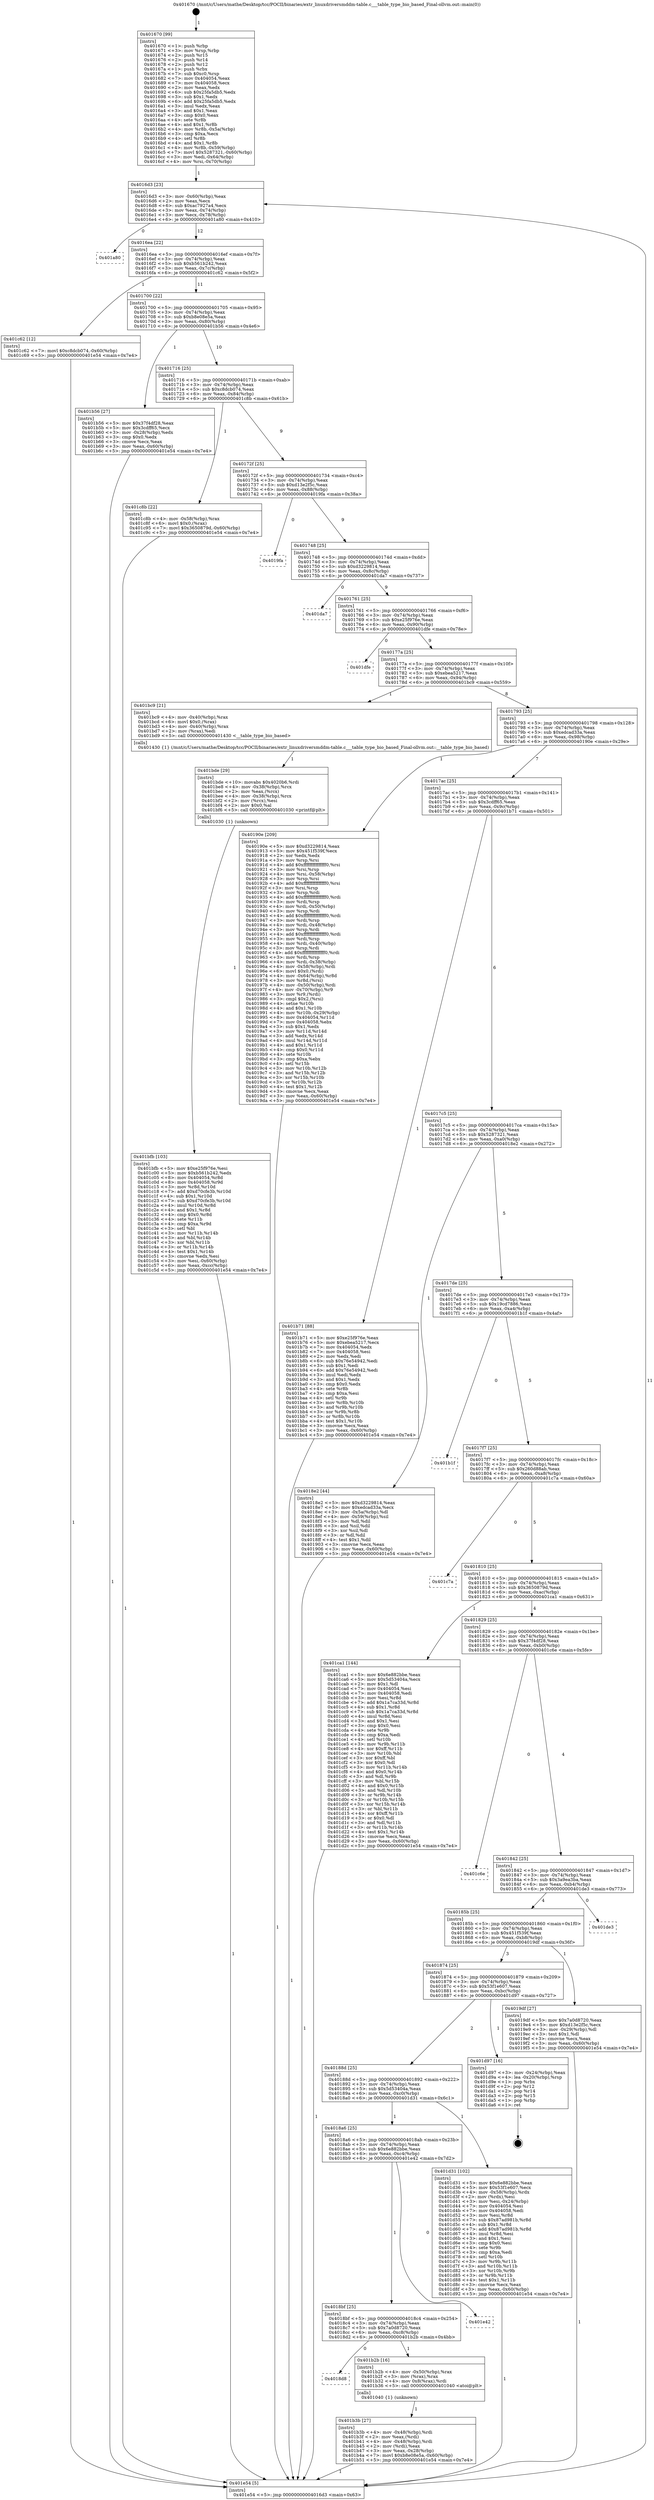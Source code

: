 digraph "0x401670" {
  label = "0x401670 (/mnt/c/Users/mathe/Desktop/tcc/POCII/binaries/extr_linuxdriversmddm-table.c___table_type_bio_based_Final-ollvm.out::main(0))"
  labelloc = "t"
  node[shape=record]

  Entry [label="",width=0.3,height=0.3,shape=circle,fillcolor=black,style=filled]
  "0x4016d3" [label="{
     0x4016d3 [23]\l
     | [instrs]\l
     &nbsp;&nbsp;0x4016d3 \<+3\>: mov -0x60(%rbp),%eax\l
     &nbsp;&nbsp;0x4016d6 \<+2\>: mov %eax,%ecx\l
     &nbsp;&nbsp;0x4016d8 \<+6\>: sub $0xac7927a4,%ecx\l
     &nbsp;&nbsp;0x4016de \<+3\>: mov %eax,-0x74(%rbp)\l
     &nbsp;&nbsp;0x4016e1 \<+3\>: mov %ecx,-0x78(%rbp)\l
     &nbsp;&nbsp;0x4016e4 \<+6\>: je 0000000000401a80 \<main+0x410\>\l
  }"]
  "0x401a80" [label="{
     0x401a80\l
  }", style=dashed]
  "0x4016ea" [label="{
     0x4016ea [22]\l
     | [instrs]\l
     &nbsp;&nbsp;0x4016ea \<+5\>: jmp 00000000004016ef \<main+0x7f\>\l
     &nbsp;&nbsp;0x4016ef \<+3\>: mov -0x74(%rbp),%eax\l
     &nbsp;&nbsp;0x4016f2 \<+5\>: sub $0xb561b242,%eax\l
     &nbsp;&nbsp;0x4016f7 \<+3\>: mov %eax,-0x7c(%rbp)\l
     &nbsp;&nbsp;0x4016fa \<+6\>: je 0000000000401c62 \<main+0x5f2\>\l
  }"]
  Exit [label="",width=0.3,height=0.3,shape=circle,fillcolor=black,style=filled,peripheries=2]
  "0x401c62" [label="{
     0x401c62 [12]\l
     | [instrs]\l
     &nbsp;&nbsp;0x401c62 \<+7\>: movl $0xc8dcb074,-0x60(%rbp)\l
     &nbsp;&nbsp;0x401c69 \<+5\>: jmp 0000000000401e54 \<main+0x7e4\>\l
  }"]
  "0x401700" [label="{
     0x401700 [22]\l
     | [instrs]\l
     &nbsp;&nbsp;0x401700 \<+5\>: jmp 0000000000401705 \<main+0x95\>\l
     &nbsp;&nbsp;0x401705 \<+3\>: mov -0x74(%rbp),%eax\l
     &nbsp;&nbsp;0x401708 \<+5\>: sub $0xb8e08e5a,%eax\l
     &nbsp;&nbsp;0x40170d \<+3\>: mov %eax,-0x80(%rbp)\l
     &nbsp;&nbsp;0x401710 \<+6\>: je 0000000000401b56 \<main+0x4e6\>\l
  }"]
  "0x401bfb" [label="{
     0x401bfb [103]\l
     | [instrs]\l
     &nbsp;&nbsp;0x401bfb \<+5\>: mov $0xe25f976e,%esi\l
     &nbsp;&nbsp;0x401c00 \<+5\>: mov $0xb561b242,%edx\l
     &nbsp;&nbsp;0x401c05 \<+8\>: mov 0x404054,%r8d\l
     &nbsp;&nbsp;0x401c0d \<+8\>: mov 0x404058,%r9d\l
     &nbsp;&nbsp;0x401c15 \<+3\>: mov %r8d,%r10d\l
     &nbsp;&nbsp;0x401c18 \<+7\>: add $0xd70cfe3b,%r10d\l
     &nbsp;&nbsp;0x401c1f \<+4\>: sub $0x1,%r10d\l
     &nbsp;&nbsp;0x401c23 \<+7\>: sub $0xd70cfe3b,%r10d\l
     &nbsp;&nbsp;0x401c2a \<+4\>: imul %r10d,%r8d\l
     &nbsp;&nbsp;0x401c2e \<+4\>: and $0x1,%r8d\l
     &nbsp;&nbsp;0x401c32 \<+4\>: cmp $0x0,%r8d\l
     &nbsp;&nbsp;0x401c36 \<+4\>: sete %r11b\l
     &nbsp;&nbsp;0x401c3a \<+4\>: cmp $0xa,%r9d\l
     &nbsp;&nbsp;0x401c3e \<+3\>: setl %bl\l
     &nbsp;&nbsp;0x401c41 \<+3\>: mov %r11b,%r14b\l
     &nbsp;&nbsp;0x401c44 \<+3\>: and %bl,%r14b\l
     &nbsp;&nbsp;0x401c47 \<+3\>: xor %bl,%r11b\l
     &nbsp;&nbsp;0x401c4a \<+3\>: or %r11b,%r14b\l
     &nbsp;&nbsp;0x401c4d \<+4\>: test $0x1,%r14b\l
     &nbsp;&nbsp;0x401c51 \<+3\>: cmovne %edx,%esi\l
     &nbsp;&nbsp;0x401c54 \<+3\>: mov %esi,-0x60(%rbp)\l
     &nbsp;&nbsp;0x401c57 \<+6\>: mov %eax,-0xcc(%rbp)\l
     &nbsp;&nbsp;0x401c5d \<+5\>: jmp 0000000000401e54 \<main+0x7e4\>\l
  }"]
  "0x401b56" [label="{
     0x401b56 [27]\l
     | [instrs]\l
     &nbsp;&nbsp;0x401b56 \<+5\>: mov $0x37f4df28,%eax\l
     &nbsp;&nbsp;0x401b5b \<+5\>: mov $0x3cdff65,%ecx\l
     &nbsp;&nbsp;0x401b60 \<+3\>: mov -0x28(%rbp),%edx\l
     &nbsp;&nbsp;0x401b63 \<+3\>: cmp $0x0,%edx\l
     &nbsp;&nbsp;0x401b66 \<+3\>: cmove %ecx,%eax\l
     &nbsp;&nbsp;0x401b69 \<+3\>: mov %eax,-0x60(%rbp)\l
     &nbsp;&nbsp;0x401b6c \<+5\>: jmp 0000000000401e54 \<main+0x7e4\>\l
  }"]
  "0x401716" [label="{
     0x401716 [25]\l
     | [instrs]\l
     &nbsp;&nbsp;0x401716 \<+5\>: jmp 000000000040171b \<main+0xab\>\l
     &nbsp;&nbsp;0x40171b \<+3\>: mov -0x74(%rbp),%eax\l
     &nbsp;&nbsp;0x40171e \<+5\>: sub $0xc8dcb074,%eax\l
     &nbsp;&nbsp;0x401723 \<+6\>: mov %eax,-0x84(%rbp)\l
     &nbsp;&nbsp;0x401729 \<+6\>: je 0000000000401c8b \<main+0x61b\>\l
  }"]
  "0x401bde" [label="{
     0x401bde [29]\l
     | [instrs]\l
     &nbsp;&nbsp;0x401bde \<+10\>: movabs $0x4020b6,%rdi\l
     &nbsp;&nbsp;0x401be8 \<+4\>: mov -0x38(%rbp),%rcx\l
     &nbsp;&nbsp;0x401bec \<+2\>: mov %eax,(%rcx)\l
     &nbsp;&nbsp;0x401bee \<+4\>: mov -0x38(%rbp),%rcx\l
     &nbsp;&nbsp;0x401bf2 \<+2\>: mov (%rcx),%esi\l
     &nbsp;&nbsp;0x401bf4 \<+2\>: mov $0x0,%al\l
     &nbsp;&nbsp;0x401bf6 \<+5\>: call 0000000000401030 \<printf@plt\>\l
     | [calls]\l
     &nbsp;&nbsp;0x401030 \{1\} (unknown)\l
  }"]
  "0x401c8b" [label="{
     0x401c8b [22]\l
     | [instrs]\l
     &nbsp;&nbsp;0x401c8b \<+4\>: mov -0x58(%rbp),%rax\l
     &nbsp;&nbsp;0x401c8f \<+6\>: movl $0x0,(%rax)\l
     &nbsp;&nbsp;0x401c95 \<+7\>: movl $0x3650879d,-0x60(%rbp)\l
     &nbsp;&nbsp;0x401c9c \<+5\>: jmp 0000000000401e54 \<main+0x7e4\>\l
  }"]
  "0x40172f" [label="{
     0x40172f [25]\l
     | [instrs]\l
     &nbsp;&nbsp;0x40172f \<+5\>: jmp 0000000000401734 \<main+0xc4\>\l
     &nbsp;&nbsp;0x401734 \<+3\>: mov -0x74(%rbp),%eax\l
     &nbsp;&nbsp;0x401737 \<+5\>: sub $0xd13e2f5c,%eax\l
     &nbsp;&nbsp;0x40173c \<+6\>: mov %eax,-0x88(%rbp)\l
     &nbsp;&nbsp;0x401742 \<+6\>: je 00000000004019fa \<main+0x38a\>\l
  }"]
  "0x401b3b" [label="{
     0x401b3b [27]\l
     | [instrs]\l
     &nbsp;&nbsp;0x401b3b \<+4\>: mov -0x48(%rbp),%rdi\l
     &nbsp;&nbsp;0x401b3f \<+2\>: mov %eax,(%rdi)\l
     &nbsp;&nbsp;0x401b41 \<+4\>: mov -0x48(%rbp),%rdi\l
     &nbsp;&nbsp;0x401b45 \<+2\>: mov (%rdi),%eax\l
     &nbsp;&nbsp;0x401b47 \<+3\>: mov %eax,-0x28(%rbp)\l
     &nbsp;&nbsp;0x401b4a \<+7\>: movl $0xb8e08e5a,-0x60(%rbp)\l
     &nbsp;&nbsp;0x401b51 \<+5\>: jmp 0000000000401e54 \<main+0x7e4\>\l
  }"]
  "0x4019fa" [label="{
     0x4019fa\l
  }", style=dashed]
  "0x401748" [label="{
     0x401748 [25]\l
     | [instrs]\l
     &nbsp;&nbsp;0x401748 \<+5\>: jmp 000000000040174d \<main+0xdd\>\l
     &nbsp;&nbsp;0x40174d \<+3\>: mov -0x74(%rbp),%eax\l
     &nbsp;&nbsp;0x401750 \<+5\>: sub $0xd3229814,%eax\l
     &nbsp;&nbsp;0x401755 \<+6\>: mov %eax,-0x8c(%rbp)\l
     &nbsp;&nbsp;0x40175b \<+6\>: je 0000000000401da7 \<main+0x737\>\l
  }"]
  "0x4018d8" [label="{
     0x4018d8\l
  }", style=dashed]
  "0x401da7" [label="{
     0x401da7\l
  }", style=dashed]
  "0x401761" [label="{
     0x401761 [25]\l
     | [instrs]\l
     &nbsp;&nbsp;0x401761 \<+5\>: jmp 0000000000401766 \<main+0xf6\>\l
     &nbsp;&nbsp;0x401766 \<+3\>: mov -0x74(%rbp),%eax\l
     &nbsp;&nbsp;0x401769 \<+5\>: sub $0xe25f976e,%eax\l
     &nbsp;&nbsp;0x40176e \<+6\>: mov %eax,-0x90(%rbp)\l
     &nbsp;&nbsp;0x401774 \<+6\>: je 0000000000401dfe \<main+0x78e\>\l
  }"]
  "0x401b2b" [label="{
     0x401b2b [16]\l
     | [instrs]\l
     &nbsp;&nbsp;0x401b2b \<+4\>: mov -0x50(%rbp),%rax\l
     &nbsp;&nbsp;0x401b2f \<+3\>: mov (%rax),%rax\l
     &nbsp;&nbsp;0x401b32 \<+4\>: mov 0x8(%rax),%rdi\l
     &nbsp;&nbsp;0x401b36 \<+5\>: call 0000000000401040 \<atoi@plt\>\l
     | [calls]\l
     &nbsp;&nbsp;0x401040 \{1\} (unknown)\l
  }"]
  "0x401dfe" [label="{
     0x401dfe\l
  }", style=dashed]
  "0x40177a" [label="{
     0x40177a [25]\l
     | [instrs]\l
     &nbsp;&nbsp;0x40177a \<+5\>: jmp 000000000040177f \<main+0x10f\>\l
     &nbsp;&nbsp;0x40177f \<+3\>: mov -0x74(%rbp),%eax\l
     &nbsp;&nbsp;0x401782 \<+5\>: sub $0xebea5217,%eax\l
     &nbsp;&nbsp;0x401787 \<+6\>: mov %eax,-0x94(%rbp)\l
     &nbsp;&nbsp;0x40178d \<+6\>: je 0000000000401bc9 \<main+0x559\>\l
  }"]
  "0x4018bf" [label="{
     0x4018bf [25]\l
     | [instrs]\l
     &nbsp;&nbsp;0x4018bf \<+5\>: jmp 00000000004018c4 \<main+0x254\>\l
     &nbsp;&nbsp;0x4018c4 \<+3\>: mov -0x74(%rbp),%eax\l
     &nbsp;&nbsp;0x4018c7 \<+5\>: sub $0x7a0d8720,%eax\l
     &nbsp;&nbsp;0x4018cc \<+6\>: mov %eax,-0xc8(%rbp)\l
     &nbsp;&nbsp;0x4018d2 \<+6\>: je 0000000000401b2b \<main+0x4bb\>\l
  }"]
  "0x401bc9" [label="{
     0x401bc9 [21]\l
     | [instrs]\l
     &nbsp;&nbsp;0x401bc9 \<+4\>: mov -0x40(%rbp),%rax\l
     &nbsp;&nbsp;0x401bcd \<+6\>: movl $0x0,(%rax)\l
     &nbsp;&nbsp;0x401bd3 \<+4\>: mov -0x40(%rbp),%rax\l
     &nbsp;&nbsp;0x401bd7 \<+2\>: mov (%rax),%edi\l
     &nbsp;&nbsp;0x401bd9 \<+5\>: call 0000000000401430 \<__table_type_bio_based\>\l
     | [calls]\l
     &nbsp;&nbsp;0x401430 \{1\} (/mnt/c/Users/mathe/Desktop/tcc/POCII/binaries/extr_linuxdriversmddm-table.c___table_type_bio_based_Final-ollvm.out::__table_type_bio_based)\l
  }"]
  "0x401793" [label="{
     0x401793 [25]\l
     | [instrs]\l
     &nbsp;&nbsp;0x401793 \<+5\>: jmp 0000000000401798 \<main+0x128\>\l
     &nbsp;&nbsp;0x401798 \<+3\>: mov -0x74(%rbp),%eax\l
     &nbsp;&nbsp;0x40179b \<+5\>: sub $0xedcad33a,%eax\l
     &nbsp;&nbsp;0x4017a0 \<+6\>: mov %eax,-0x98(%rbp)\l
     &nbsp;&nbsp;0x4017a6 \<+6\>: je 000000000040190e \<main+0x29e\>\l
  }"]
  "0x401e42" [label="{
     0x401e42\l
  }", style=dashed]
  "0x40190e" [label="{
     0x40190e [209]\l
     | [instrs]\l
     &nbsp;&nbsp;0x40190e \<+5\>: mov $0xd3229814,%eax\l
     &nbsp;&nbsp;0x401913 \<+5\>: mov $0x451f539f,%ecx\l
     &nbsp;&nbsp;0x401918 \<+2\>: xor %edx,%edx\l
     &nbsp;&nbsp;0x40191a \<+3\>: mov %rsp,%rsi\l
     &nbsp;&nbsp;0x40191d \<+4\>: add $0xfffffffffffffff0,%rsi\l
     &nbsp;&nbsp;0x401921 \<+3\>: mov %rsi,%rsp\l
     &nbsp;&nbsp;0x401924 \<+4\>: mov %rsi,-0x58(%rbp)\l
     &nbsp;&nbsp;0x401928 \<+3\>: mov %rsp,%rsi\l
     &nbsp;&nbsp;0x40192b \<+4\>: add $0xfffffffffffffff0,%rsi\l
     &nbsp;&nbsp;0x40192f \<+3\>: mov %rsi,%rsp\l
     &nbsp;&nbsp;0x401932 \<+3\>: mov %rsp,%rdi\l
     &nbsp;&nbsp;0x401935 \<+4\>: add $0xfffffffffffffff0,%rdi\l
     &nbsp;&nbsp;0x401939 \<+3\>: mov %rdi,%rsp\l
     &nbsp;&nbsp;0x40193c \<+4\>: mov %rdi,-0x50(%rbp)\l
     &nbsp;&nbsp;0x401940 \<+3\>: mov %rsp,%rdi\l
     &nbsp;&nbsp;0x401943 \<+4\>: add $0xfffffffffffffff0,%rdi\l
     &nbsp;&nbsp;0x401947 \<+3\>: mov %rdi,%rsp\l
     &nbsp;&nbsp;0x40194a \<+4\>: mov %rdi,-0x48(%rbp)\l
     &nbsp;&nbsp;0x40194e \<+3\>: mov %rsp,%rdi\l
     &nbsp;&nbsp;0x401951 \<+4\>: add $0xfffffffffffffff0,%rdi\l
     &nbsp;&nbsp;0x401955 \<+3\>: mov %rdi,%rsp\l
     &nbsp;&nbsp;0x401958 \<+4\>: mov %rdi,-0x40(%rbp)\l
     &nbsp;&nbsp;0x40195c \<+3\>: mov %rsp,%rdi\l
     &nbsp;&nbsp;0x40195f \<+4\>: add $0xfffffffffffffff0,%rdi\l
     &nbsp;&nbsp;0x401963 \<+3\>: mov %rdi,%rsp\l
     &nbsp;&nbsp;0x401966 \<+4\>: mov %rdi,-0x38(%rbp)\l
     &nbsp;&nbsp;0x40196a \<+4\>: mov -0x58(%rbp),%rdi\l
     &nbsp;&nbsp;0x40196e \<+6\>: movl $0x0,(%rdi)\l
     &nbsp;&nbsp;0x401974 \<+4\>: mov -0x64(%rbp),%r8d\l
     &nbsp;&nbsp;0x401978 \<+3\>: mov %r8d,(%rsi)\l
     &nbsp;&nbsp;0x40197b \<+4\>: mov -0x50(%rbp),%rdi\l
     &nbsp;&nbsp;0x40197f \<+4\>: mov -0x70(%rbp),%r9\l
     &nbsp;&nbsp;0x401983 \<+3\>: mov %r9,(%rdi)\l
     &nbsp;&nbsp;0x401986 \<+3\>: cmpl $0x2,(%rsi)\l
     &nbsp;&nbsp;0x401989 \<+4\>: setne %r10b\l
     &nbsp;&nbsp;0x40198d \<+4\>: and $0x1,%r10b\l
     &nbsp;&nbsp;0x401991 \<+4\>: mov %r10b,-0x29(%rbp)\l
     &nbsp;&nbsp;0x401995 \<+8\>: mov 0x404054,%r11d\l
     &nbsp;&nbsp;0x40199d \<+7\>: mov 0x404058,%ebx\l
     &nbsp;&nbsp;0x4019a4 \<+3\>: sub $0x1,%edx\l
     &nbsp;&nbsp;0x4019a7 \<+3\>: mov %r11d,%r14d\l
     &nbsp;&nbsp;0x4019aa \<+3\>: add %edx,%r14d\l
     &nbsp;&nbsp;0x4019ad \<+4\>: imul %r14d,%r11d\l
     &nbsp;&nbsp;0x4019b1 \<+4\>: and $0x1,%r11d\l
     &nbsp;&nbsp;0x4019b5 \<+4\>: cmp $0x0,%r11d\l
     &nbsp;&nbsp;0x4019b9 \<+4\>: sete %r10b\l
     &nbsp;&nbsp;0x4019bd \<+3\>: cmp $0xa,%ebx\l
     &nbsp;&nbsp;0x4019c0 \<+4\>: setl %r15b\l
     &nbsp;&nbsp;0x4019c4 \<+3\>: mov %r10b,%r12b\l
     &nbsp;&nbsp;0x4019c7 \<+3\>: and %r15b,%r12b\l
     &nbsp;&nbsp;0x4019ca \<+3\>: xor %r15b,%r10b\l
     &nbsp;&nbsp;0x4019cd \<+3\>: or %r10b,%r12b\l
     &nbsp;&nbsp;0x4019d0 \<+4\>: test $0x1,%r12b\l
     &nbsp;&nbsp;0x4019d4 \<+3\>: cmovne %ecx,%eax\l
     &nbsp;&nbsp;0x4019d7 \<+3\>: mov %eax,-0x60(%rbp)\l
     &nbsp;&nbsp;0x4019da \<+5\>: jmp 0000000000401e54 \<main+0x7e4\>\l
  }"]
  "0x4017ac" [label="{
     0x4017ac [25]\l
     | [instrs]\l
     &nbsp;&nbsp;0x4017ac \<+5\>: jmp 00000000004017b1 \<main+0x141\>\l
     &nbsp;&nbsp;0x4017b1 \<+3\>: mov -0x74(%rbp),%eax\l
     &nbsp;&nbsp;0x4017b4 \<+5\>: sub $0x3cdff65,%eax\l
     &nbsp;&nbsp;0x4017b9 \<+6\>: mov %eax,-0x9c(%rbp)\l
     &nbsp;&nbsp;0x4017bf \<+6\>: je 0000000000401b71 \<main+0x501\>\l
  }"]
  "0x4018a6" [label="{
     0x4018a6 [25]\l
     | [instrs]\l
     &nbsp;&nbsp;0x4018a6 \<+5\>: jmp 00000000004018ab \<main+0x23b\>\l
     &nbsp;&nbsp;0x4018ab \<+3\>: mov -0x74(%rbp),%eax\l
     &nbsp;&nbsp;0x4018ae \<+5\>: sub $0x6e882bbe,%eax\l
     &nbsp;&nbsp;0x4018b3 \<+6\>: mov %eax,-0xc4(%rbp)\l
     &nbsp;&nbsp;0x4018b9 \<+6\>: je 0000000000401e42 \<main+0x7d2\>\l
  }"]
  "0x401b71" [label="{
     0x401b71 [88]\l
     | [instrs]\l
     &nbsp;&nbsp;0x401b71 \<+5\>: mov $0xe25f976e,%eax\l
     &nbsp;&nbsp;0x401b76 \<+5\>: mov $0xebea5217,%ecx\l
     &nbsp;&nbsp;0x401b7b \<+7\>: mov 0x404054,%edx\l
     &nbsp;&nbsp;0x401b82 \<+7\>: mov 0x404058,%esi\l
     &nbsp;&nbsp;0x401b89 \<+2\>: mov %edx,%edi\l
     &nbsp;&nbsp;0x401b8b \<+6\>: sub $0x76e54942,%edi\l
     &nbsp;&nbsp;0x401b91 \<+3\>: sub $0x1,%edi\l
     &nbsp;&nbsp;0x401b94 \<+6\>: add $0x76e54942,%edi\l
     &nbsp;&nbsp;0x401b9a \<+3\>: imul %edi,%edx\l
     &nbsp;&nbsp;0x401b9d \<+3\>: and $0x1,%edx\l
     &nbsp;&nbsp;0x401ba0 \<+3\>: cmp $0x0,%edx\l
     &nbsp;&nbsp;0x401ba3 \<+4\>: sete %r8b\l
     &nbsp;&nbsp;0x401ba7 \<+3\>: cmp $0xa,%esi\l
     &nbsp;&nbsp;0x401baa \<+4\>: setl %r9b\l
     &nbsp;&nbsp;0x401bae \<+3\>: mov %r8b,%r10b\l
     &nbsp;&nbsp;0x401bb1 \<+3\>: and %r9b,%r10b\l
     &nbsp;&nbsp;0x401bb4 \<+3\>: xor %r9b,%r8b\l
     &nbsp;&nbsp;0x401bb7 \<+3\>: or %r8b,%r10b\l
     &nbsp;&nbsp;0x401bba \<+4\>: test $0x1,%r10b\l
     &nbsp;&nbsp;0x401bbe \<+3\>: cmovne %ecx,%eax\l
     &nbsp;&nbsp;0x401bc1 \<+3\>: mov %eax,-0x60(%rbp)\l
     &nbsp;&nbsp;0x401bc4 \<+5\>: jmp 0000000000401e54 \<main+0x7e4\>\l
  }"]
  "0x4017c5" [label="{
     0x4017c5 [25]\l
     | [instrs]\l
     &nbsp;&nbsp;0x4017c5 \<+5\>: jmp 00000000004017ca \<main+0x15a\>\l
     &nbsp;&nbsp;0x4017ca \<+3\>: mov -0x74(%rbp),%eax\l
     &nbsp;&nbsp;0x4017cd \<+5\>: sub $0x5287321,%eax\l
     &nbsp;&nbsp;0x4017d2 \<+6\>: mov %eax,-0xa0(%rbp)\l
     &nbsp;&nbsp;0x4017d8 \<+6\>: je 00000000004018e2 \<main+0x272\>\l
  }"]
  "0x401d31" [label="{
     0x401d31 [102]\l
     | [instrs]\l
     &nbsp;&nbsp;0x401d31 \<+5\>: mov $0x6e882bbe,%eax\l
     &nbsp;&nbsp;0x401d36 \<+5\>: mov $0x53f1e607,%ecx\l
     &nbsp;&nbsp;0x401d3b \<+4\>: mov -0x58(%rbp),%rdx\l
     &nbsp;&nbsp;0x401d3f \<+2\>: mov (%rdx),%esi\l
     &nbsp;&nbsp;0x401d41 \<+3\>: mov %esi,-0x24(%rbp)\l
     &nbsp;&nbsp;0x401d44 \<+7\>: mov 0x404054,%esi\l
     &nbsp;&nbsp;0x401d4b \<+7\>: mov 0x404058,%edi\l
     &nbsp;&nbsp;0x401d52 \<+3\>: mov %esi,%r8d\l
     &nbsp;&nbsp;0x401d55 \<+7\>: sub $0x87ad981b,%r8d\l
     &nbsp;&nbsp;0x401d5c \<+4\>: sub $0x1,%r8d\l
     &nbsp;&nbsp;0x401d60 \<+7\>: add $0x87ad981b,%r8d\l
     &nbsp;&nbsp;0x401d67 \<+4\>: imul %r8d,%esi\l
     &nbsp;&nbsp;0x401d6b \<+3\>: and $0x1,%esi\l
     &nbsp;&nbsp;0x401d6e \<+3\>: cmp $0x0,%esi\l
     &nbsp;&nbsp;0x401d71 \<+4\>: sete %r9b\l
     &nbsp;&nbsp;0x401d75 \<+3\>: cmp $0xa,%edi\l
     &nbsp;&nbsp;0x401d78 \<+4\>: setl %r10b\l
     &nbsp;&nbsp;0x401d7c \<+3\>: mov %r9b,%r11b\l
     &nbsp;&nbsp;0x401d7f \<+3\>: and %r10b,%r11b\l
     &nbsp;&nbsp;0x401d82 \<+3\>: xor %r10b,%r9b\l
     &nbsp;&nbsp;0x401d85 \<+3\>: or %r9b,%r11b\l
     &nbsp;&nbsp;0x401d88 \<+4\>: test $0x1,%r11b\l
     &nbsp;&nbsp;0x401d8c \<+3\>: cmovne %ecx,%eax\l
     &nbsp;&nbsp;0x401d8f \<+3\>: mov %eax,-0x60(%rbp)\l
     &nbsp;&nbsp;0x401d92 \<+5\>: jmp 0000000000401e54 \<main+0x7e4\>\l
  }"]
  "0x4018e2" [label="{
     0x4018e2 [44]\l
     | [instrs]\l
     &nbsp;&nbsp;0x4018e2 \<+5\>: mov $0xd3229814,%eax\l
     &nbsp;&nbsp;0x4018e7 \<+5\>: mov $0xedcad33a,%ecx\l
     &nbsp;&nbsp;0x4018ec \<+3\>: mov -0x5a(%rbp),%dl\l
     &nbsp;&nbsp;0x4018ef \<+4\>: mov -0x59(%rbp),%sil\l
     &nbsp;&nbsp;0x4018f3 \<+3\>: mov %dl,%dil\l
     &nbsp;&nbsp;0x4018f6 \<+3\>: and %sil,%dil\l
     &nbsp;&nbsp;0x4018f9 \<+3\>: xor %sil,%dl\l
     &nbsp;&nbsp;0x4018fc \<+3\>: or %dl,%dil\l
     &nbsp;&nbsp;0x4018ff \<+4\>: test $0x1,%dil\l
     &nbsp;&nbsp;0x401903 \<+3\>: cmovne %ecx,%eax\l
     &nbsp;&nbsp;0x401906 \<+3\>: mov %eax,-0x60(%rbp)\l
     &nbsp;&nbsp;0x401909 \<+5\>: jmp 0000000000401e54 \<main+0x7e4\>\l
  }"]
  "0x4017de" [label="{
     0x4017de [25]\l
     | [instrs]\l
     &nbsp;&nbsp;0x4017de \<+5\>: jmp 00000000004017e3 \<main+0x173\>\l
     &nbsp;&nbsp;0x4017e3 \<+3\>: mov -0x74(%rbp),%eax\l
     &nbsp;&nbsp;0x4017e6 \<+5\>: sub $0x19cd7886,%eax\l
     &nbsp;&nbsp;0x4017eb \<+6\>: mov %eax,-0xa4(%rbp)\l
     &nbsp;&nbsp;0x4017f1 \<+6\>: je 0000000000401b1f \<main+0x4af\>\l
  }"]
  "0x401e54" [label="{
     0x401e54 [5]\l
     | [instrs]\l
     &nbsp;&nbsp;0x401e54 \<+5\>: jmp 00000000004016d3 \<main+0x63\>\l
  }"]
  "0x401670" [label="{
     0x401670 [99]\l
     | [instrs]\l
     &nbsp;&nbsp;0x401670 \<+1\>: push %rbp\l
     &nbsp;&nbsp;0x401671 \<+3\>: mov %rsp,%rbp\l
     &nbsp;&nbsp;0x401674 \<+2\>: push %r15\l
     &nbsp;&nbsp;0x401676 \<+2\>: push %r14\l
     &nbsp;&nbsp;0x401678 \<+2\>: push %r12\l
     &nbsp;&nbsp;0x40167a \<+1\>: push %rbx\l
     &nbsp;&nbsp;0x40167b \<+7\>: sub $0xc0,%rsp\l
     &nbsp;&nbsp;0x401682 \<+7\>: mov 0x404054,%eax\l
     &nbsp;&nbsp;0x401689 \<+7\>: mov 0x404058,%ecx\l
     &nbsp;&nbsp;0x401690 \<+2\>: mov %eax,%edx\l
     &nbsp;&nbsp;0x401692 \<+6\>: sub $0x25fa5db5,%edx\l
     &nbsp;&nbsp;0x401698 \<+3\>: sub $0x1,%edx\l
     &nbsp;&nbsp;0x40169b \<+6\>: add $0x25fa5db5,%edx\l
     &nbsp;&nbsp;0x4016a1 \<+3\>: imul %edx,%eax\l
     &nbsp;&nbsp;0x4016a4 \<+3\>: and $0x1,%eax\l
     &nbsp;&nbsp;0x4016a7 \<+3\>: cmp $0x0,%eax\l
     &nbsp;&nbsp;0x4016aa \<+4\>: sete %r8b\l
     &nbsp;&nbsp;0x4016ae \<+4\>: and $0x1,%r8b\l
     &nbsp;&nbsp;0x4016b2 \<+4\>: mov %r8b,-0x5a(%rbp)\l
     &nbsp;&nbsp;0x4016b6 \<+3\>: cmp $0xa,%ecx\l
     &nbsp;&nbsp;0x4016b9 \<+4\>: setl %r8b\l
     &nbsp;&nbsp;0x4016bd \<+4\>: and $0x1,%r8b\l
     &nbsp;&nbsp;0x4016c1 \<+4\>: mov %r8b,-0x59(%rbp)\l
     &nbsp;&nbsp;0x4016c5 \<+7\>: movl $0x5287321,-0x60(%rbp)\l
     &nbsp;&nbsp;0x4016cc \<+3\>: mov %edi,-0x64(%rbp)\l
     &nbsp;&nbsp;0x4016cf \<+4\>: mov %rsi,-0x70(%rbp)\l
  }"]
  "0x40188d" [label="{
     0x40188d [25]\l
     | [instrs]\l
     &nbsp;&nbsp;0x40188d \<+5\>: jmp 0000000000401892 \<main+0x222\>\l
     &nbsp;&nbsp;0x401892 \<+3\>: mov -0x74(%rbp),%eax\l
     &nbsp;&nbsp;0x401895 \<+5\>: sub $0x5d53404a,%eax\l
     &nbsp;&nbsp;0x40189a \<+6\>: mov %eax,-0xc0(%rbp)\l
     &nbsp;&nbsp;0x4018a0 \<+6\>: je 0000000000401d31 \<main+0x6c1\>\l
  }"]
  "0x401b1f" [label="{
     0x401b1f\l
  }", style=dashed]
  "0x4017f7" [label="{
     0x4017f7 [25]\l
     | [instrs]\l
     &nbsp;&nbsp;0x4017f7 \<+5\>: jmp 00000000004017fc \<main+0x18c\>\l
     &nbsp;&nbsp;0x4017fc \<+3\>: mov -0x74(%rbp),%eax\l
     &nbsp;&nbsp;0x4017ff \<+5\>: sub $0x260d88ab,%eax\l
     &nbsp;&nbsp;0x401804 \<+6\>: mov %eax,-0xa8(%rbp)\l
     &nbsp;&nbsp;0x40180a \<+6\>: je 0000000000401c7a \<main+0x60a\>\l
  }"]
  "0x401d97" [label="{
     0x401d97 [16]\l
     | [instrs]\l
     &nbsp;&nbsp;0x401d97 \<+3\>: mov -0x24(%rbp),%eax\l
     &nbsp;&nbsp;0x401d9a \<+4\>: lea -0x20(%rbp),%rsp\l
     &nbsp;&nbsp;0x401d9e \<+1\>: pop %rbx\l
     &nbsp;&nbsp;0x401d9f \<+2\>: pop %r12\l
     &nbsp;&nbsp;0x401da1 \<+2\>: pop %r14\l
     &nbsp;&nbsp;0x401da3 \<+2\>: pop %r15\l
     &nbsp;&nbsp;0x401da5 \<+1\>: pop %rbp\l
     &nbsp;&nbsp;0x401da6 \<+1\>: ret\l
  }"]
  "0x401c7a" [label="{
     0x401c7a\l
  }", style=dashed]
  "0x401810" [label="{
     0x401810 [25]\l
     | [instrs]\l
     &nbsp;&nbsp;0x401810 \<+5\>: jmp 0000000000401815 \<main+0x1a5\>\l
     &nbsp;&nbsp;0x401815 \<+3\>: mov -0x74(%rbp),%eax\l
     &nbsp;&nbsp;0x401818 \<+5\>: sub $0x3650879d,%eax\l
     &nbsp;&nbsp;0x40181d \<+6\>: mov %eax,-0xac(%rbp)\l
     &nbsp;&nbsp;0x401823 \<+6\>: je 0000000000401ca1 \<main+0x631\>\l
  }"]
  "0x401874" [label="{
     0x401874 [25]\l
     | [instrs]\l
     &nbsp;&nbsp;0x401874 \<+5\>: jmp 0000000000401879 \<main+0x209\>\l
     &nbsp;&nbsp;0x401879 \<+3\>: mov -0x74(%rbp),%eax\l
     &nbsp;&nbsp;0x40187c \<+5\>: sub $0x53f1e607,%eax\l
     &nbsp;&nbsp;0x401881 \<+6\>: mov %eax,-0xbc(%rbp)\l
     &nbsp;&nbsp;0x401887 \<+6\>: je 0000000000401d97 \<main+0x727\>\l
  }"]
  "0x401ca1" [label="{
     0x401ca1 [144]\l
     | [instrs]\l
     &nbsp;&nbsp;0x401ca1 \<+5\>: mov $0x6e882bbe,%eax\l
     &nbsp;&nbsp;0x401ca6 \<+5\>: mov $0x5d53404a,%ecx\l
     &nbsp;&nbsp;0x401cab \<+2\>: mov $0x1,%dl\l
     &nbsp;&nbsp;0x401cad \<+7\>: mov 0x404054,%esi\l
     &nbsp;&nbsp;0x401cb4 \<+7\>: mov 0x404058,%edi\l
     &nbsp;&nbsp;0x401cbb \<+3\>: mov %esi,%r8d\l
     &nbsp;&nbsp;0x401cbe \<+7\>: add $0x1a7ca33d,%r8d\l
     &nbsp;&nbsp;0x401cc5 \<+4\>: sub $0x1,%r8d\l
     &nbsp;&nbsp;0x401cc9 \<+7\>: sub $0x1a7ca33d,%r8d\l
     &nbsp;&nbsp;0x401cd0 \<+4\>: imul %r8d,%esi\l
     &nbsp;&nbsp;0x401cd4 \<+3\>: and $0x1,%esi\l
     &nbsp;&nbsp;0x401cd7 \<+3\>: cmp $0x0,%esi\l
     &nbsp;&nbsp;0x401cda \<+4\>: sete %r9b\l
     &nbsp;&nbsp;0x401cde \<+3\>: cmp $0xa,%edi\l
     &nbsp;&nbsp;0x401ce1 \<+4\>: setl %r10b\l
     &nbsp;&nbsp;0x401ce5 \<+3\>: mov %r9b,%r11b\l
     &nbsp;&nbsp;0x401ce8 \<+4\>: xor $0xff,%r11b\l
     &nbsp;&nbsp;0x401cec \<+3\>: mov %r10b,%bl\l
     &nbsp;&nbsp;0x401cef \<+3\>: xor $0xff,%bl\l
     &nbsp;&nbsp;0x401cf2 \<+3\>: xor $0x0,%dl\l
     &nbsp;&nbsp;0x401cf5 \<+3\>: mov %r11b,%r14b\l
     &nbsp;&nbsp;0x401cf8 \<+4\>: and $0x0,%r14b\l
     &nbsp;&nbsp;0x401cfc \<+3\>: and %dl,%r9b\l
     &nbsp;&nbsp;0x401cff \<+3\>: mov %bl,%r15b\l
     &nbsp;&nbsp;0x401d02 \<+4\>: and $0x0,%r15b\l
     &nbsp;&nbsp;0x401d06 \<+3\>: and %dl,%r10b\l
     &nbsp;&nbsp;0x401d09 \<+3\>: or %r9b,%r14b\l
     &nbsp;&nbsp;0x401d0c \<+3\>: or %r10b,%r15b\l
     &nbsp;&nbsp;0x401d0f \<+3\>: xor %r15b,%r14b\l
     &nbsp;&nbsp;0x401d12 \<+3\>: or %bl,%r11b\l
     &nbsp;&nbsp;0x401d15 \<+4\>: xor $0xff,%r11b\l
     &nbsp;&nbsp;0x401d19 \<+3\>: or $0x0,%dl\l
     &nbsp;&nbsp;0x401d1c \<+3\>: and %dl,%r11b\l
     &nbsp;&nbsp;0x401d1f \<+3\>: or %r11b,%r14b\l
     &nbsp;&nbsp;0x401d22 \<+4\>: test $0x1,%r14b\l
     &nbsp;&nbsp;0x401d26 \<+3\>: cmovne %ecx,%eax\l
     &nbsp;&nbsp;0x401d29 \<+3\>: mov %eax,-0x60(%rbp)\l
     &nbsp;&nbsp;0x401d2c \<+5\>: jmp 0000000000401e54 \<main+0x7e4\>\l
  }"]
  "0x401829" [label="{
     0x401829 [25]\l
     | [instrs]\l
     &nbsp;&nbsp;0x401829 \<+5\>: jmp 000000000040182e \<main+0x1be\>\l
     &nbsp;&nbsp;0x40182e \<+3\>: mov -0x74(%rbp),%eax\l
     &nbsp;&nbsp;0x401831 \<+5\>: sub $0x37f4df28,%eax\l
     &nbsp;&nbsp;0x401836 \<+6\>: mov %eax,-0xb0(%rbp)\l
     &nbsp;&nbsp;0x40183c \<+6\>: je 0000000000401c6e \<main+0x5fe\>\l
  }"]
  "0x4019df" [label="{
     0x4019df [27]\l
     | [instrs]\l
     &nbsp;&nbsp;0x4019df \<+5\>: mov $0x7a0d8720,%eax\l
     &nbsp;&nbsp;0x4019e4 \<+5\>: mov $0xd13e2f5c,%ecx\l
     &nbsp;&nbsp;0x4019e9 \<+3\>: mov -0x29(%rbp),%dl\l
     &nbsp;&nbsp;0x4019ec \<+3\>: test $0x1,%dl\l
     &nbsp;&nbsp;0x4019ef \<+3\>: cmovne %ecx,%eax\l
     &nbsp;&nbsp;0x4019f2 \<+3\>: mov %eax,-0x60(%rbp)\l
     &nbsp;&nbsp;0x4019f5 \<+5\>: jmp 0000000000401e54 \<main+0x7e4\>\l
  }"]
  "0x401c6e" [label="{
     0x401c6e\l
  }", style=dashed]
  "0x401842" [label="{
     0x401842 [25]\l
     | [instrs]\l
     &nbsp;&nbsp;0x401842 \<+5\>: jmp 0000000000401847 \<main+0x1d7\>\l
     &nbsp;&nbsp;0x401847 \<+3\>: mov -0x74(%rbp),%eax\l
     &nbsp;&nbsp;0x40184a \<+5\>: sub $0x3a9ea3ba,%eax\l
     &nbsp;&nbsp;0x40184f \<+6\>: mov %eax,-0xb4(%rbp)\l
     &nbsp;&nbsp;0x401855 \<+6\>: je 0000000000401de3 \<main+0x773\>\l
  }"]
  "0x40185b" [label="{
     0x40185b [25]\l
     | [instrs]\l
     &nbsp;&nbsp;0x40185b \<+5\>: jmp 0000000000401860 \<main+0x1f0\>\l
     &nbsp;&nbsp;0x401860 \<+3\>: mov -0x74(%rbp),%eax\l
     &nbsp;&nbsp;0x401863 \<+5\>: sub $0x451f539f,%eax\l
     &nbsp;&nbsp;0x401868 \<+6\>: mov %eax,-0xb8(%rbp)\l
     &nbsp;&nbsp;0x40186e \<+6\>: je 00000000004019df \<main+0x36f\>\l
  }"]
  "0x401de3" [label="{
     0x401de3\l
  }", style=dashed]
  Entry -> "0x401670" [label=" 1"]
  "0x4016d3" -> "0x401a80" [label=" 0"]
  "0x4016d3" -> "0x4016ea" [label=" 12"]
  "0x401d97" -> Exit [label=" 1"]
  "0x4016ea" -> "0x401c62" [label=" 1"]
  "0x4016ea" -> "0x401700" [label=" 11"]
  "0x401d31" -> "0x401e54" [label=" 1"]
  "0x401700" -> "0x401b56" [label=" 1"]
  "0x401700" -> "0x401716" [label=" 10"]
  "0x401ca1" -> "0x401e54" [label=" 1"]
  "0x401716" -> "0x401c8b" [label=" 1"]
  "0x401716" -> "0x40172f" [label=" 9"]
  "0x401c8b" -> "0x401e54" [label=" 1"]
  "0x40172f" -> "0x4019fa" [label=" 0"]
  "0x40172f" -> "0x401748" [label=" 9"]
  "0x401c62" -> "0x401e54" [label=" 1"]
  "0x401748" -> "0x401da7" [label=" 0"]
  "0x401748" -> "0x401761" [label=" 9"]
  "0x401bfb" -> "0x401e54" [label=" 1"]
  "0x401761" -> "0x401dfe" [label=" 0"]
  "0x401761" -> "0x40177a" [label=" 9"]
  "0x401bde" -> "0x401bfb" [label=" 1"]
  "0x40177a" -> "0x401bc9" [label=" 1"]
  "0x40177a" -> "0x401793" [label=" 8"]
  "0x401b71" -> "0x401e54" [label=" 1"]
  "0x401793" -> "0x40190e" [label=" 1"]
  "0x401793" -> "0x4017ac" [label=" 7"]
  "0x401b56" -> "0x401e54" [label=" 1"]
  "0x4017ac" -> "0x401b71" [label=" 1"]
  "0x4017ac" -> "0x4017c5" [label=" 6"]
  "0x401b2b" -> "0x401b3b" [label=" 1"]
  "0x4017c5" -> "0x4018e2" [label=" 1"]
  "0x4017c5" -> "0x4017de" [label=" 5"]
  "0x4018e2" -> "0x401e54" [label=" 1"]
  "0x401670" -> "0x4016d3" [label=" 1"]
  "0x401e54" -> "0x4016d3" [label=" 11"]
  "0x40190e" -> "0x401e54" [label=" 1"]
  "0x4018bf" -> "0x4018d8" [label=" 0"]
  "0x4017de" -> "0x401b1f" [label=" 0"]
  "0x4017de" -> "0x4017f7" [label=" 5"]
  "0x401bc9" -> "0x401bde" [label=" 1"]
  "0x4017f7" -> "0x401c7a" [label=" 0"]
  "0x4017f7" -> "0x401810" [label=" 5"]
  "0x4018a6" -> "0x4018bf" [label=" 1"]
  "0x401810" -> "0x401ca1" [label=" 1"]
  "0x401810" -> "0x401829" [label=" 4"]
  "0x401b3b" -> "0x401e54" [label=" 1"]
  "0x401829" -> "0x401c6e" [label=" 0"]
  "0x401829" -> "0x401842" [label=" 4"]
  "0x40188d" -> "0x4018a6" [label=" 1"]
  "0x401842" -> "0x401de3" [label=" 0"]
  "0x401842" -> "0x40185b" [label=" 4"]
  "0x40188d" -> "0x401d31" [label=" 1"]
  "0x40185b" -> "0x4019df" [label=" 1"]
  "0x40185b" -> "0x401874" [label=" 3"]
  "0x4019df" -> "0x401e54" [label=" 1"]
  "0x4018a6" -> "0x401e42" [label=" 0"]
  "0x401874" -> "0x401d97" [label=" 1"]
  "0x401874" -> "0x40188d" [label=" 2"]
  "0x4018bf" -> "0x401b2b" [label=" 1"]
}
